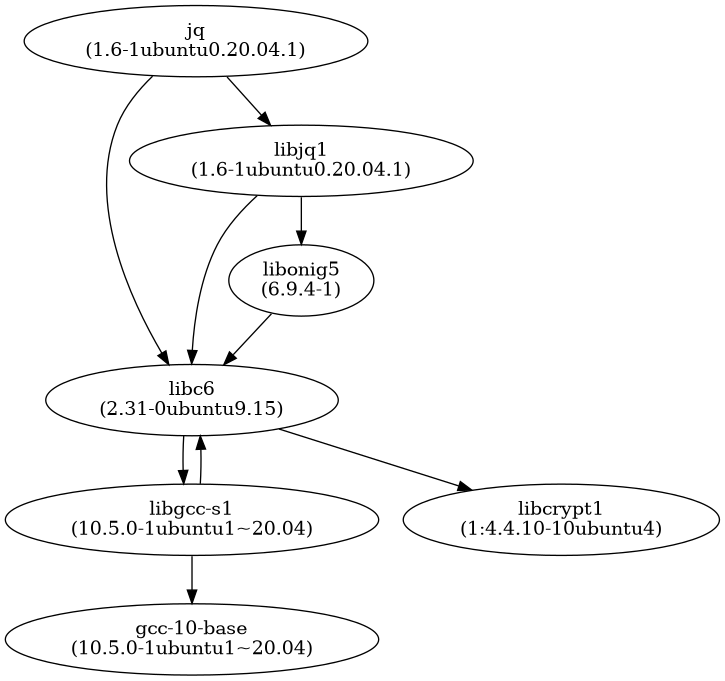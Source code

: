 @startuml
digraph test {
    "jq" [label="jq\n(1.6-1ubuntu0.20.04.1)"];
    "libc6" [label="libc6\n(2.31-0ubuntu9.15)"];
    "libonig5" [label="libonig5\n(6.9.4-1)"];
    "libjq1" [label="libjq1\n(1.6-1ubuntu0.20.04.1)"];
    "libgcc-s1" [label="libgcc-s1\n(10.5.0-1ubuntu1~20.04)"];
    "gcc-10-base" [label="gcc-10-base\n(10.5.0-1ubuntu1~20.04)"];
    "libcrypt1" [label="libcrypt1\n(1:4.4.10-10ubuntu4)"];

    "jq" -> "libjq1"
    "jq" -> "libc6"
    "libc6" -> "libgcc-s1"
    "libc6" -> "libcrypt1"
    "libonig5" -> "libc6"
    "libjq1" -> "libonig5"
    "libjq1" -> "libc6"
    "libgcc-s1" -> "gcc-10-base"
    "libgcc-s1" -> "libc6"

}

@enduml